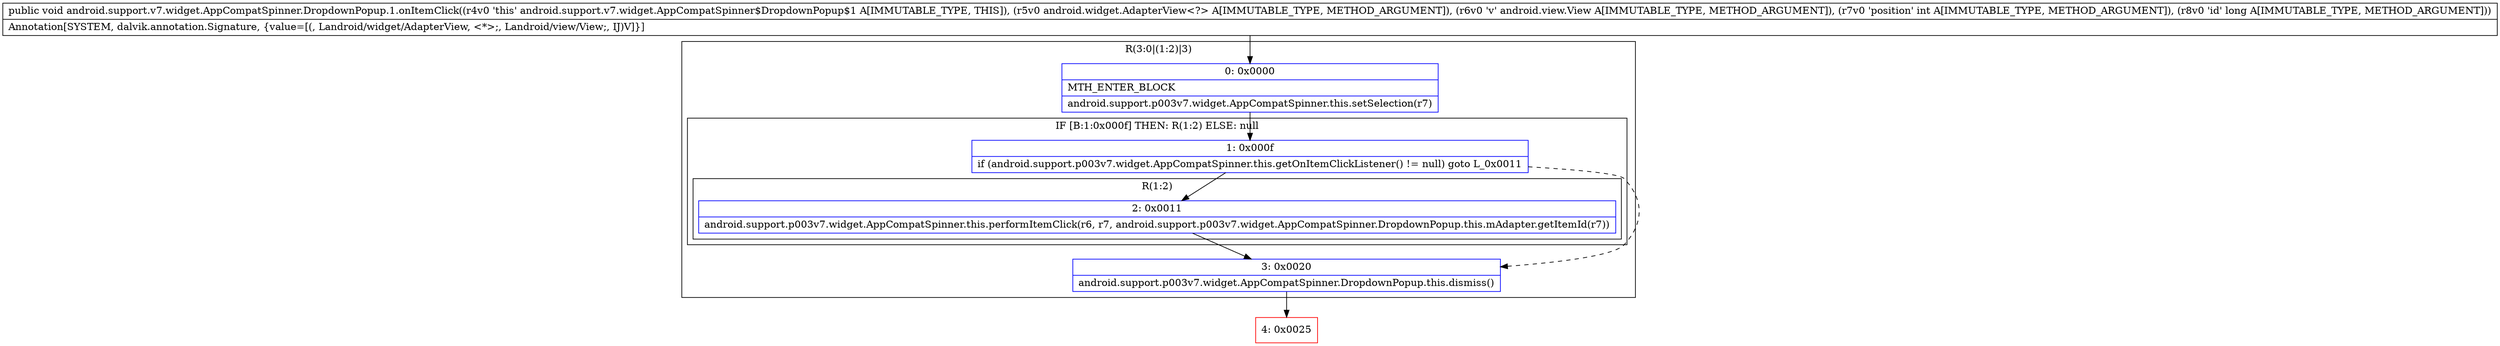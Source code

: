 digraph "CFG forandroid.support.v7.widget.AppCompatSpinner.DropdownPopup.1.onItemClick(Landroid\/widget\/AdapterView;Landroid\/view\/View;IJ)V" {
subgraph cluster_Region_114405862 {
label = "R(3:0|(1:2)|3)";
node [shape=record,color=blue];
Node_0 [shape=record,label="{0\:\ 0x0000|MTH_ENTER_BLOCK\l|android.support.p003v7.widget.AppCompatSpinner.this.setSelection(r7)\l}"];
subgraph cluster_IfRegion_1846797852 {
label = "IF [B:1:0x000f] THEN: R(1:2) ELSE: null";
node [shape=record,color=blue];
Node_1 [shape=record,label="{1\:\ 0x000f|if (android.support.p003v7.widget.AppCompatSpinner.this.getOnItemClickListener() != null) goto L_0x0011\l}"];
subgraph cluster_Region_737433426 {
label = "R(1:2)";
node [shape=record,color=blue];
Node_2 [shape=record,label="{2\:\ 0x0011|android.support.p003v7.widget.AppCompatSpinner.this.performItemClick(r6, r7, android.support.p003v7.widget.AppCompatSpinner.DropdownPopup.this.mAdapter.getItemId(r7))\l}"];
}
}
Node_3 [shape=record,label="{3\:\ 0x0020|android.support.p003v7.widget.AppCompatSpinner.DropdownPopup.this.dismiss()\l}"];
}
Node_4 [shape=record,color=red,label="{4\:\ 0x0025}"];
MethodNode[shape=record,label="{public void android.support.v7.widget.AppCompatSpinner.DropdownPopup.1.onItemClick((r4v0 'this' android.support.v7.widget.AppCompatSpinner$DropdownPopup$1 A[IMMUTABLE_TYPE, THIS]), (r5v0 android.widget.AdapterView\<?\> A[IMMUTABLE_TYPE, METHOD_ARGUMENT]), (r6v0 'v' android.view.View A[IMMUTABLE_TYPE, METHOD_ARGUMENT]), (r7v0 'position' int A[IMMUTABLE_TYPE, METHOD_ARGUMENT]), (r8v0 'id' long A[IMMUTABLE_TYPE, METHOD_ARGUMENT]))  | Annotation[SYSTEM, dalvik.annotation.Signature, \{value=[(, Landroid\/widget\/AdapterView, \<*\>;, Landroid\/view\/View;, IJ)V]\}]\l}"];
MethodNode -> Node_0;
Node_0 -> Node_1;
Node_1 -> Node_2;
Node_1 -> Node_3[style=dashed];
Node_2 -> Node_3;
Node_3 -> Node_4;
}

